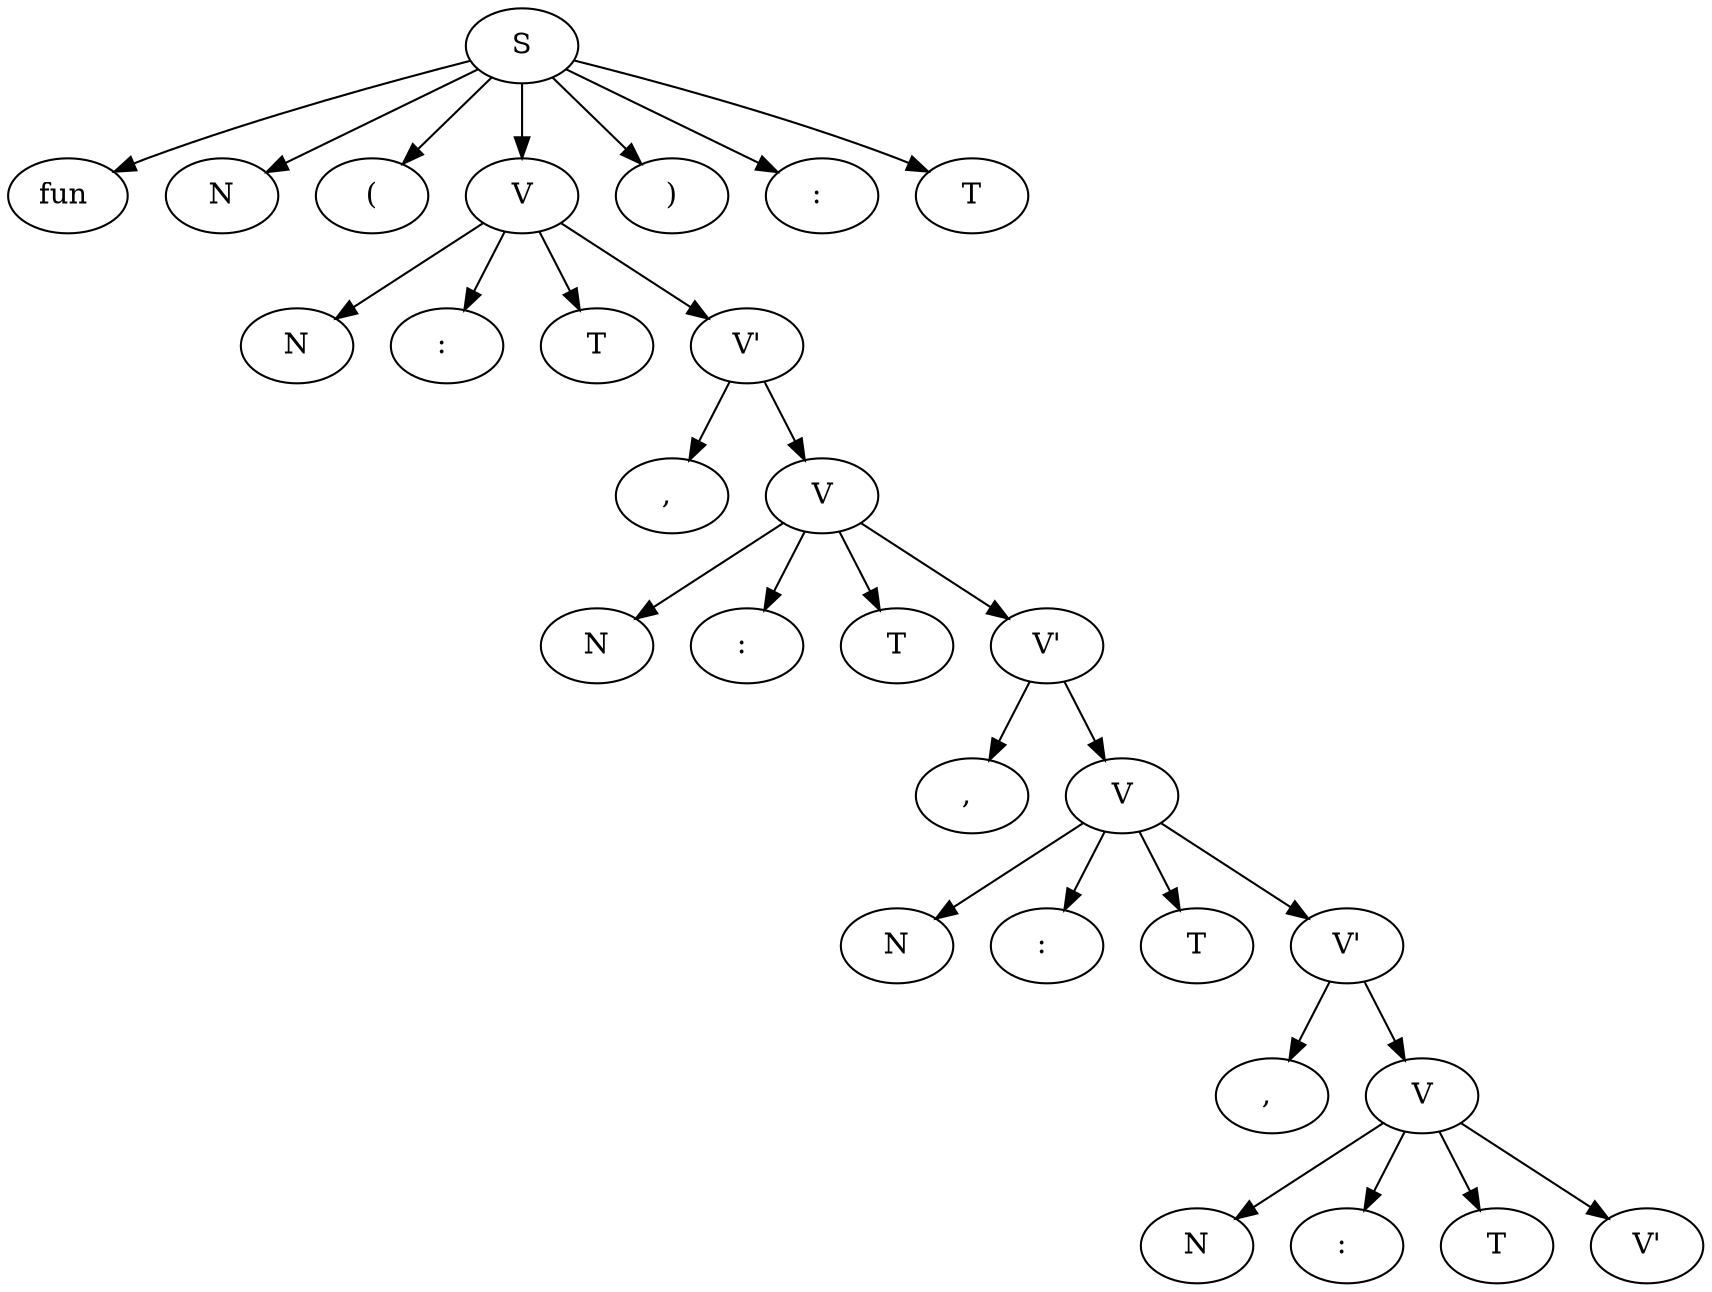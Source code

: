 digraph {
  1 [label="S"]
  2 [label="fun "]
  1 -> 2
  3 [label="N"]
  1 -> 3
  4 [label="("]
  1 -> 4
  5 [label="V"]
  6 [label="N"]
  5 -> 6
  7 [label=": "]
  5 -> 7
  8 [label="T"]
  5 -> 8
  9 [label="V'"]
  10 [label=", "]
  9 -> 10
  11 [label="V"]
  12 [label="N"]
  11 -> 12
  13 [label=": "]
  11 -> 13
  14 [label="T"]
  11 -> 14
  15 [label="V'"]
  16 [label=", "]
  15 -> 16
  17 [label="V"]
  18 [label="N"]
  17 -> 18
  19 [label=": "]
  17 -> 19
  20 [label="T"]
  17 -> 20
  21 [label="V'"]
  22 [label=", "]
  21 -> 22
  23 [label="V"]
  24 [label="N"]
  23 -> 24
  25 [label=": "]
  23 -> 25
  26 [label="T"]
  23 -> 26
  27 [label="V'"]
  23 -> 27
  21 -> 23
  17 -> 21
  15 -> 17
  11 -> 15
  9 -> 11
  5 -> 9
  1 -> 5
  28 [label=")"]
  1 -> 28
  29 [label=": "]
  1 -> 29
  30 [label="T"]
  1 -> 30
}
